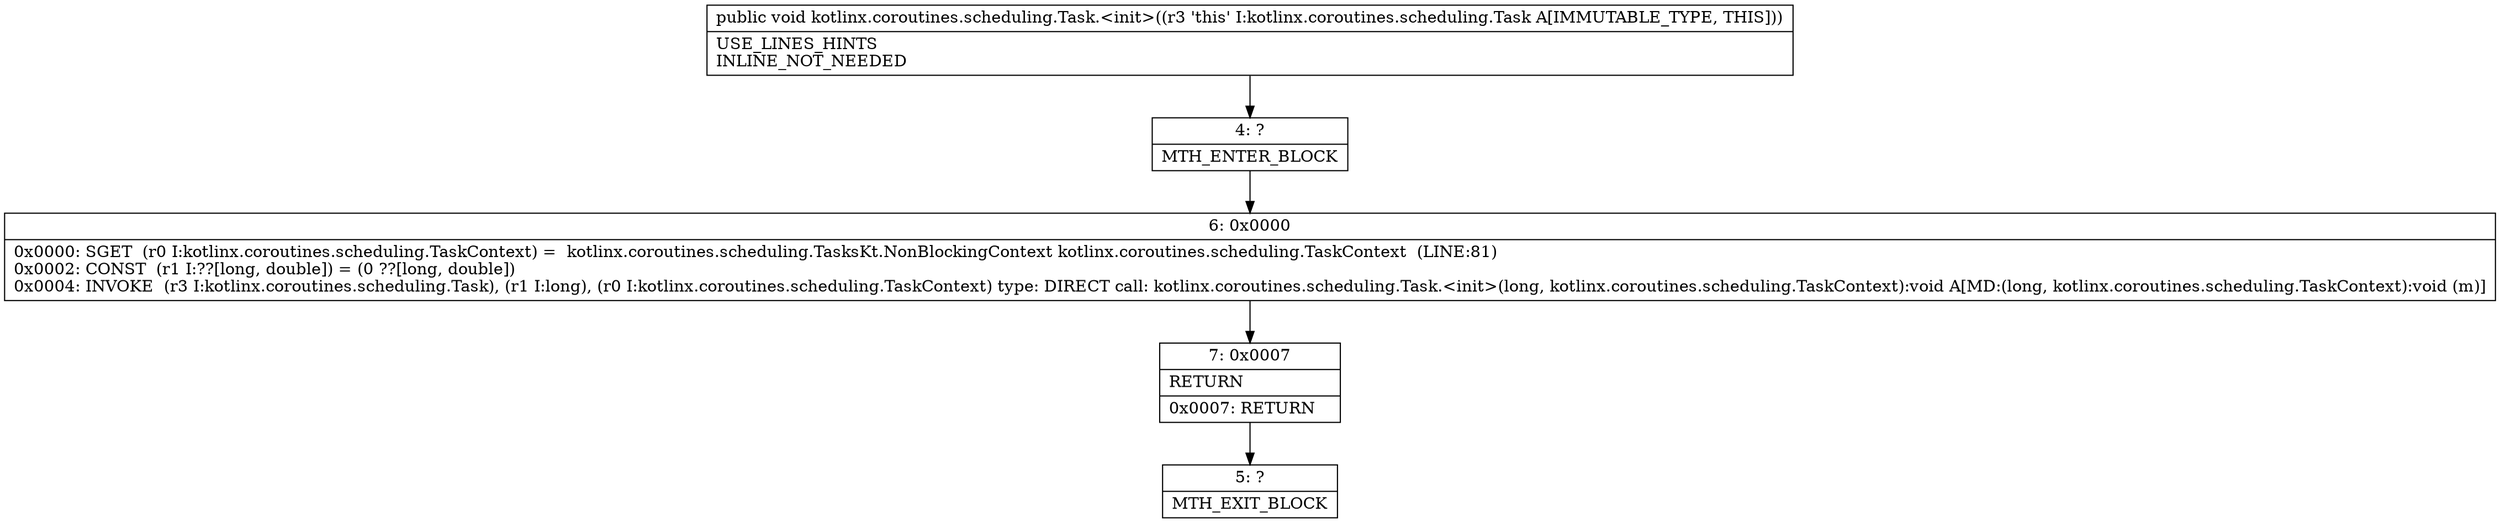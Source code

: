 digraph "CFG forkotlinx.coroutines.scheduling.Task.\<init\>()V" {
Node_4 [shape=record,label="{4\:\ ?|MTH_ENTER_BLOCK\l}"];
Node_6 [shape=record,label="{6\:\ 0x0000|0x0000: SGET  (r0 I:kotlinx.coroutines.scheduling.TaskContext) =  kotlinx.coroutines.scheduling.TasksKt.NonBlockingContext kotlinx.coroutines.scheduling.TaskContext  (LINE:81)\l0x0002: CONST  (r1 I:??[long, double]) = (0 ??[long, double]) \l0x0004: INVOKE  (r3 I:kotlinx.coroutines.scheduling.Task), (r1 I:long), (r0 I:kotlinx.coroutines.scheduling.TaskContext) type: DIRECT call: kotlinx.coroutines.scheduling.Task.\<init\>(long, kotlinx.coroutines.scheduling.TaskContext):void A[MD:(long, kotlinx.coroutines.scheduling.TaskContext):void (m)]\l}"];
Node_7 [shape=record,label="{7\:\ 0x0007|RETURN\l|0x0007: RETURN   \l}"];
Node_5 [shape=record,label="{5\:\ ?|MTH_EXIT_BLOCK\l}"];
MethodNode[shape=record,label="{public void kotlinx.coroutines.scheduling.Task.\<init\>((r3 'this' I:kotlinx.coroutines.scheduling.Task A[IMMUTABLE_TYPE, THIS]))  | USE_LINES_HINTS\lINLINE_NOT_NEEDED\l}"];
MethodNode -> Node_4;Node_4 -> Node_6;
Node_6 -> Node_7;
Node_7 -> Node_5;
}

